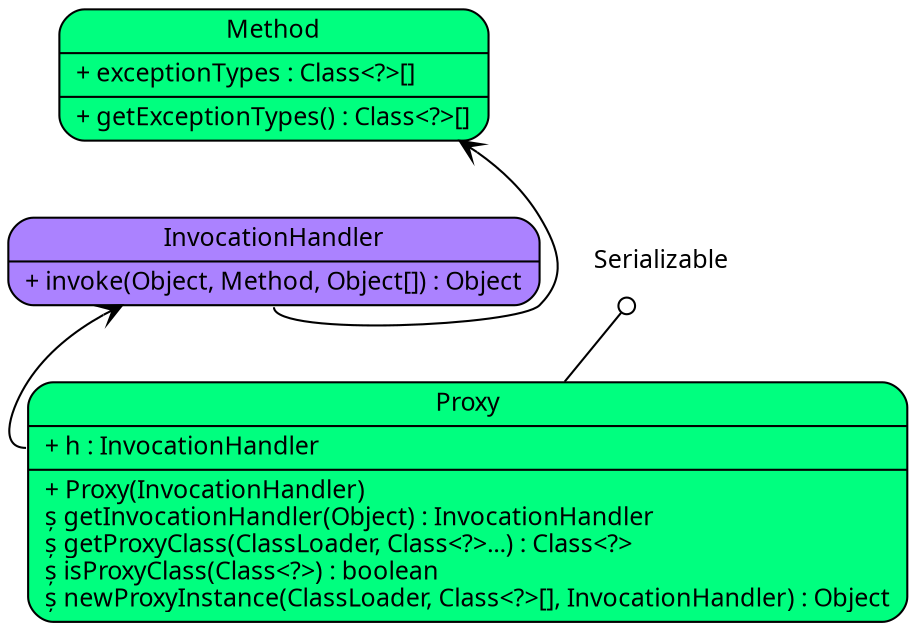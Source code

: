 digraph proxy {
	rankdir = BT;
    fontname = "Verdana";
    fontsize = 12;
    node [fontname = "Verdana", fontsize = 12, shape = "record"];
    edge [fontname = "Verdana", fontsize = 12];
    
    InvocationHandler [label = "{<f0>InvocationHandler|<f2>+ invoke(Object, Method, Object[]) : Object\l}", style = "rounded, filled", fillcolor = "mediumpurple1"];
    Method [label = "{<f0>Method|<f1>+ exceptionTypes : Class&lt;?&gt;[]\l|<f2>+ getExceptionTypes() : Class&lt;?&gt;[]\l}", style = "rounded, filled", fillcolor = "springgreen"];
    Proxy [label = "{<f0>Proxy|<f1>+ h : InvocationHandler\l|<f2>+ Proxy(InvocationHandler)\l&#537; getInvocationHandler(Object) : InvocationHandler\l&#537; getProxyClass(ClassLoader, Class&lt;?&gt;...) : Class&lt;?&gt;\l&#537; isProxyClass(Class&lt;?&gt;) : boolean\l&#537; newProxyInstance(ClassLoader, Class&lt;?&gt;[], InvocationHandler) : Object\l}", style = "rounded, filled", fillcolor = "springgreen"];
    Serializable [shape = "plaintext", label = "Serializable"];
	
	/*	
	
	// configuration node
	node [shape = "record", style = "rounded, filled"];
	
	subgraph cluster00 {
		label = "";
		style = filled;
		color = grey90;
	}
	
	// item_name [label = "item_label", style = "filled", fillcolor = "palegreen"];
	// record_name [shape = "record", label = "{{<f0>interface|{<f10>(other implementers)}}|(other methods)}"];
	// record_without_properties [shape = "record", label = "{<f0>label|<f1>value}"];
	// record_with_properties [shape = "record", label = "{<f0>label|<f1>value|{{<f20>property|<f21>value}}}"];
	
	// interface_minor [shape = "plaintext", label = "Interface_minor"];
	// interface [label = "{<f0>Interface|<f2>+ method() : return_type\l}", style = "rounded, filled", fillcolor = "mediumpurple1"];
	// abstract_class [label = "{<f0>Abstract_Class|<f1>+ field1 : type\l+ field2 : type\l|<f2>&#170; abstract_method() : return_type\l&#537; static_method() : return_type\l+ method() : return_type\l}", style = "rounded, filled, dashed", fillcolor = "springgreen"];
	// class [label = "{<f0>Class|<f1>+ field1 : type\l+ field2 : type\l&#10765; final_field : type\l&#537; static_field : type\l|<f2>+ method() : return_type\l&#537; static_method() : return_type\l&#186; overriden_method() : return_type\l}", style = "rounded, filled", fillcolor = "springgreen"];	
	// bean_record [label = "{<f0>beanId|<f1>beanClass|{{<f20>property1|<f21>property2}}}"];
	*/
	
	// item_foo -> item_bar;
	
	// Implementation -> Interface [arrowhead = "empty"];
	// Subclass -> Class;	
	// Referer -> Referee [arrowhead = "vee"];
	// Implementation -> InterfaceMinor [arrowhead = "odot"];	
	
	Proxy -> Serializable [arrowhead = "odot"];
	Proxy:f1 -> InvocationHandler [arrowhead = "vee"];
	InvocationHandler:f2 -> Method [arrowhead = "vee"];
}
